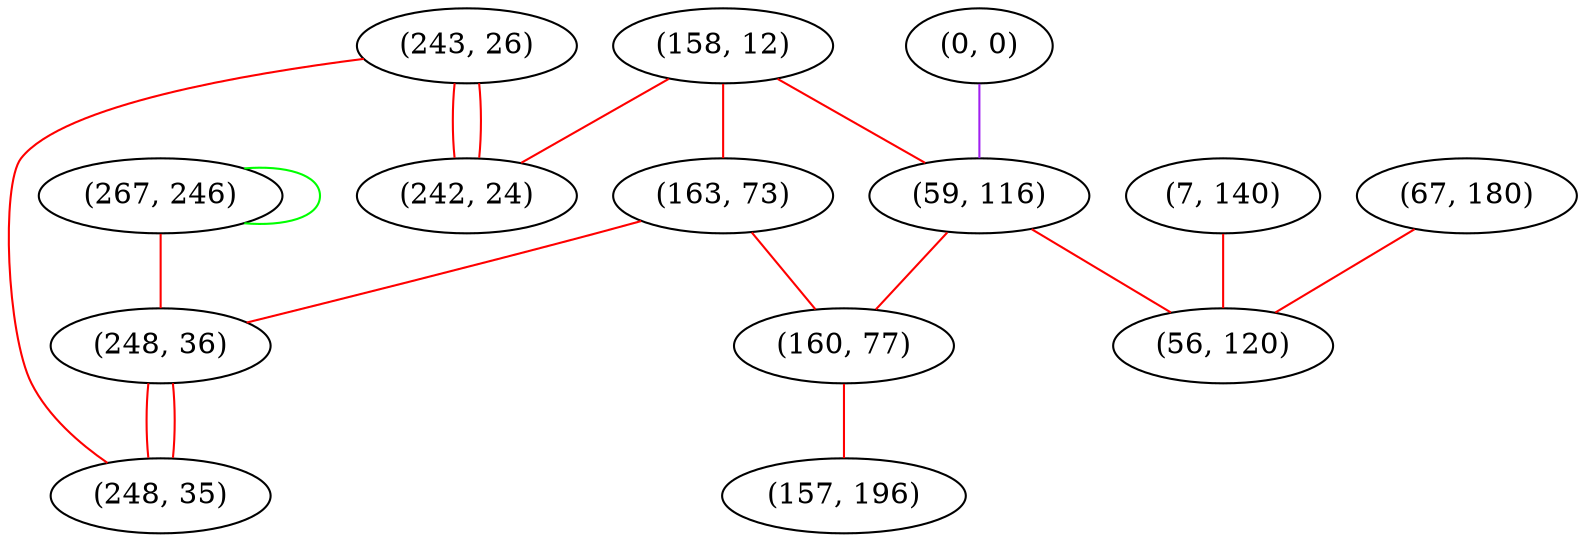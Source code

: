 graph "" {
"(158, 12)";
"(0, 0)";
"(59, 116)";
"(163, 73)";
"(7, 140)";
"(160, 77)";
"(243, 26)";
"(67, 180)";
"(267, 246)";
"(248, 36)";
"(248, 35)";
"(56, 120)";
"(242, 24)";
"(157, 196)";
"(158, 12)" -- "(242, 24)"  [color=red, key=0, weight=1];
"(158, 12)" -- "(163, 73)"  [color=red, key=0, weight=1];
"(158, 12)" -- "(59, 116)"  [color=red, key=0, weight=1];
"(0, 0)" -- "(59, 116)"  [color=purple, key=0, weight=4];
"(59, 116)" -- "(56, 120)"  [color=red, key=0, weight=1];
"(59, 116)" -- "(160, 77)"  [color=red, key=0, weight=1];
"(163, 73)" -- "(160, 77)"  [color=red, key=0, weight=1];
"(163, 73)" -- "(248, 36)"  [color=red, key=0, weight=1];
"(7, 140)" -- "(56, 120)"  [color=red, key=0, weight=1];
"(160, 77)" -- "(157, 196)"  [color=red, key=0, weight=1];
"(243, 26)" -- "(242, 24)"  [color=red, key=0, weight=1];
"(243, 26)" -- "(242, 24)"  [color=red, key=1, weight=1];
"(243, 26)" -- "(248, 35)"  [color=red, key=0, weight=1];
"(67, 180)" -- "(56, 120)"  [color=red, key=0, weight=1];
"(267, 246)" -- "(267, 246)"  [color=green, key=0, weight=2];
"(267, 246)" -- "(248, 36)"  [color=red, key=0, weight=1];
"(248, 36)" -- "(248, 35)"  [color=red, key=0, weight=1];
"(248, 36)" -- "(248, 35)"  [color=red, key=1, weight=1];
}
